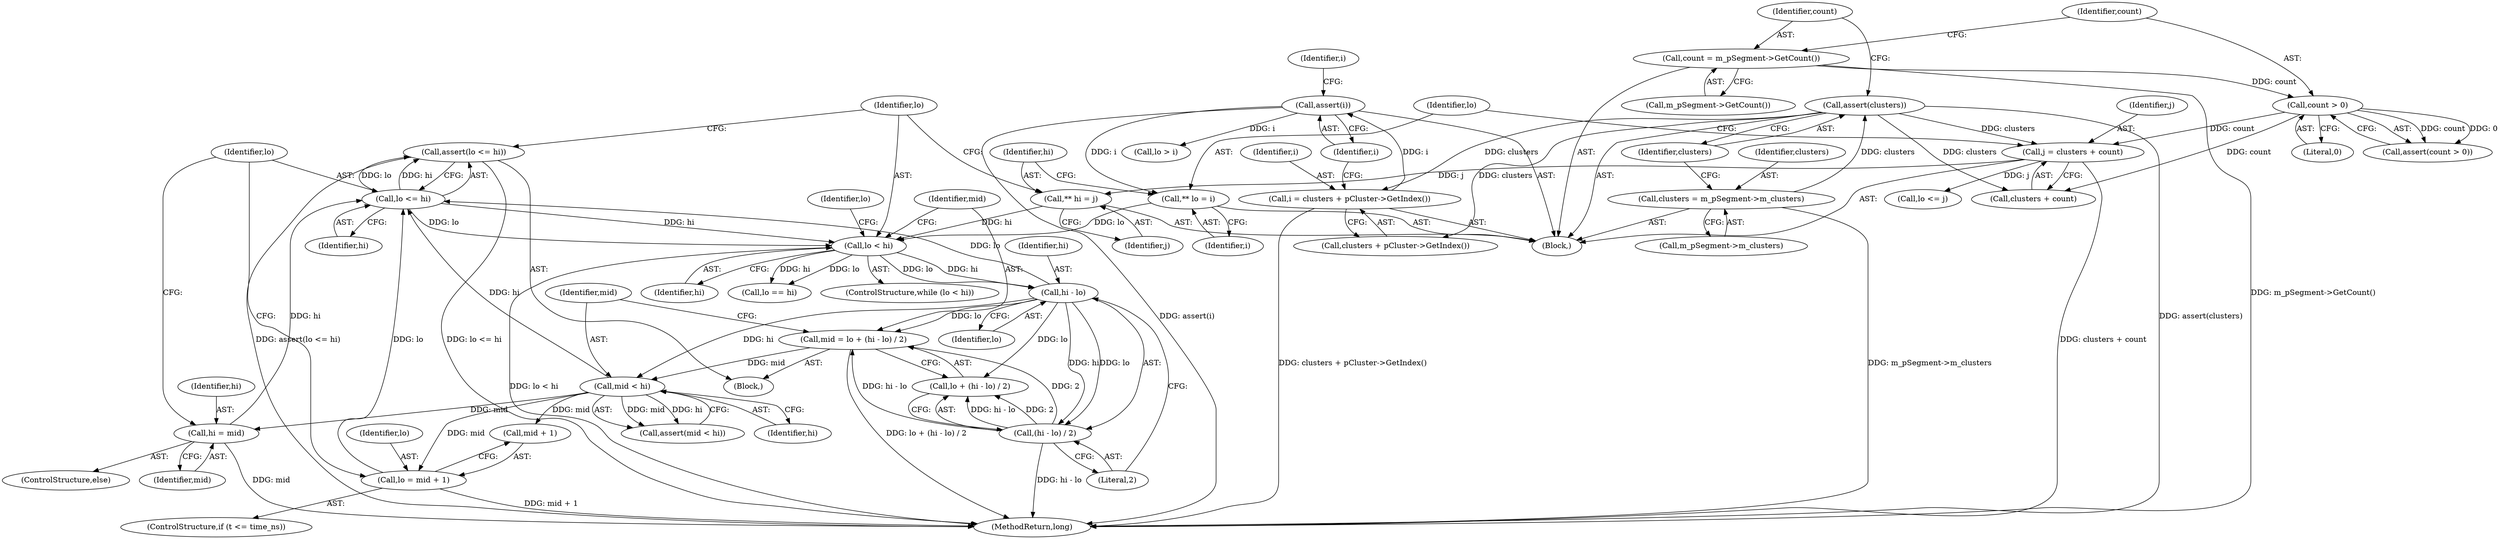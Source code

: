 digraph "0_Android_cc274e2abe8b2a6698a5c47d8aa4bb45f1f9538d_61@API" {
"1000230" [label="(Call,assert(lo <= hi))"];
"1000231" [label="(Call,lo <= hi)"];
"1000221" [label="(Call,lo = mid + 1)"];
"1000200" [label="(Call,mid < hi)"];
"1000190" [label="(Call,mid = lo + (hi - lo) / 2)"];
"1000195" [label="(Call,hi - lo)"];
"1000186" [label="(Call,lo < hi)"];
"1000178" [label="(Call,** lo = i)"];
"1000161" [label="(Call,assert(i))"];
"1000156" [label="(Call,i = clusters + pCluster->GetIndex())"];
"1000146" [label="(Call,assert(clusters))"];
"1000141" [label="(Call,clusters = m_pSegment->m_clusters)"];
"1000182" [label="(Call,** hi = j)"];
"1000172" [label="(Call,j = clusters + count)"];
"1000153" [label="(Call,count > 0)"];
"1000149" [label="(Call,count = m_pSegment->GetCount())"];
"1000194" [label="(Call,(hi - lo) / 2)"];
"1000227" [label="(Call,hi = mid)"];
"1000222" [label="(Identifier,lo)"];
"1000150" [label="(Identifier,count)"];
"1000231" [label="(Call,lo <= hi)"];
"1000162" [label="(Identifier,i)"];
"1000200" [label="(Call,mid < hi)"];
"1000180" [label="(Identifier,i)"];
"1000194" [label="(Call,(hi - lo) / 2)"];
"1000185" [label="(ControlStructure,while (lo < hi))"];
"1000153" [label="(Call,count > 0)"];
"1000226" [label="(ControlStructure,else)"];
"1000227" [label="(Call,hi = mid)"];
"1000232" [label="(Identifier,lo)"];
"1000179" [label="(Identifier,lo)"];
"1000143" [label="(Call,m_pSegment->m_clusters)"];
"1000229" [label="(Identifier,mid)"];
"1000198" [label="(Literal,2)"];
"1000235" [label="(Call,lo == hi)"];
"1000191" [label="(Identifier,mid)"];
"1000161" [label="(Call,assert(i))"];
"1000154" [label="(Identifier,count)"];
"1000158" [label="(Call,clusters + pCluster->GetIndex())"];
"1000243" [label="(Call,lo <= j)"];
"1000189" [label="(Block,)"];
"1000201" [label="(Identifier,mid)"];
"1000187" [label="(Identifier,lo)"];
"1000174" [label="(Call,clusters + count)"];
"1000155" [label="(Literal,0)"];
"1000178" [label="(Call,** lo = i)"];
"1000239" [label="(Call,lo > i)"];
"1000221" [label="(Call,lo = mid + 1)"];
"1000306" [label="(MethodReturn,long)"];
"1000166" [label="(Identifier,i)"];
"1000147" [label="(Identifier,clusters)"];
"1000186" [label="(Call,lo < hi)"];
"1000192" [label="(Call,lo + (hi - lo) / 2)"];
"1000233" [label="(Identifier,hi)"];
"1000151" [label="(Call,m_pSegment->GetCount())"];
"1000196" [label="(Identifier,hi)"];
"1000146" [label="(Call,assert(clusters))"];
"1000106" [label="(Block,)"];
"1000217" [label="(ControlStructure,if (t <= time_ns))"];
"1000236" [label="(Identifier,lo)"];
"1000157" [label="(Identifier,i)"];
"1000190" [label="(Call,mid = lo + (hi - lo) / 2)"];
"1000188" [label="(Identifier,hi)"];
"1000202" [label="(Identifier,hi)"];
"1000197" [label="(Identifier,lo)"];
"1000142" [label="(Identifier,clusters)"];
"1000199" [label="(Call,assert(mid < hi))"];
"1000149" [label="(Call,count = m_pSegment->GetCount())"];
"1000173" [label="(Identifier,j)"];
"1000182" [label="(Call,** hi = j)"];
"1000172" [label="(Call,j = clusters + count)"];
"1000184" [label="(Identifier,j)"];
"1000195" [label="(Call,hi - lo)"];
"1000156" [label="(Call,i = clusters + pCluster->GetIndex())"];
"1000141" [label="(Call,clusters = m_pSegment->m_clusters)"];
"1000230" [label="(Call,assert(lo <= hi))"];
"1000152" [label="(Call,assert(count > 0))"];
"1000183" [label="(Identifier,hi)"];
"1000223" [label="(Call,mid + 1)"];
"1000228" [label="(Identifier,hi)"];
"1000230" -> "1000189"  [label="AST: "];
"1000230" -> "1000231"  [label="CFG: "];
"1000231" -> "1000230"  [label="AST: "];
"1000187" -> "1000230"  [label="CFG: "];
"1000230" -> "1000306"  [label="DDG: lo <= hi"];
"1000230" -> "1000306"  [label="DDG: assert(lo <= hi)"];
"1000231" -> "1000230"  [label="DDG: lo"];
"1000231" -> "1000230"  [label="DDG: hi"];
"1000231" -> "1000233"  [label="CFG: "];
"1000232" -> "1000231"  [label="AST: "];
"1000233" -> "1000231"  [label="AST: "];
"1000231" -> "1000186"  [label="DDG: lo"];
"1000231" -> "1000186"  [label="DDG: hi"];
"1000221" -> "1000231"  [label="DDG: lo"];
"1000195" -> "1000231"  [label="DDG: lo"];
"1000227" -> "1000231"  [label="DDG: hi"];
"1000200" -> "1000231"  [label="DDG: hi"];
"1000221" -> "1000217"  [label="AST: "];
"1000221" -> "1000223"  [label="CFG: "];
"1000222" -> "1000221"  [label="AST: "];
"1000223" -> "1000221"  [label="AST: "];
"1000232" -> "1000221"  [label="CFG: "];
"1000221" -> "1000306"  [label="DDG: mid + 1"];
"1000200" -> "1000221"  [label="DDG: mid"];
"1000200" -> "1000199"  [label="AST: "];
"1000200" -> "1000202"  [label="CFG: "];
"1000201" -> "1000200"  [label="AST: "];
"1000202" -> "1000200"  [label="AST: "];
"1000199" -> "1000200"  [label="CFG: "];
"1000200" -> "1000199"  [label="DDG: mid"];
"1000200" -> "1000199"  [label="DDG: hi"];
"1000190" -> "1000200"  [label="DDG: mid"];
"1000195" -> "1000200"  [label="DDG: hi"];
"1000200" -> "1000223"  [label="DDG: mid"];
"1000200" -> "1000227"  [label="DDG: mid"];
"1000190" -> "1000189"  [label="AST: "];
"1000190" -> "1000192"  [label="CFG: "];
"1000191" -> "1000190"  [label="AST: "];
"1000192" -> "1000190"  [label="AST: "];
"1000201" -> "1000190"  [label="CFG: "];
"1000190" -> "1000306"  [label="DDG: lo + (hi - lo) / 2"];
"1000195" -> "1000190"  [label="DDG: lo"];
"1000194" -> "1000190"  [label="DDG: hi - lo"];
"1000194" -> "1000190"  [label="DDG: 2"];
"1000195" -> "1000194"  [label="AST: "];
"1000195" -> "1000197"  [label="CFG: "];
"1000196" -> "1000195"  [label="AST: "];
"1000197" -> "1000195"  [label="AST: "];
"1000198" -> "1000195"  [label="CFG: "];
"1000195" -> "1000192"  [label="DDG: lo"];
"1000195" -> "1000194"  [label="DDG: hi"];
"1000195" -> "1000194"  [label="DDG: lo"];
"1000186" -> "1000195"  [label="DDG: hi"];
"1000186" -> "1000195"  [label="DDG: lo"];
"1000186" -> "1000185"  [label="AST: "];
"1000186" -> "1000188"  [label="CFG: "];
"1000187" -> "1000186"  [label="AST: "];
"1000188" -> "1000186"  [label="AST: "];
"1000191" -> "1000186"  [label="CFG: "];
"1000236" -> "1000186"  [label="CFG: "];
"1000186" -> "1000306"  [label="DDG: lo < hi"];
"1000178" -> "1000186"  [label="DDG: lo"];
"1000182" -> "1000186"  [label="DDG: hi"];
"1000186" -> "1000235"  [label="DDG: lo"];
"1000186" -> "1000235"  [label="DDG: hi"];
"1000178" -> "1000106"  [label="AST: "];
"1000178" -> "1000180"  [label="CFG: "];
"1000179" -> "1000178"  [label="AST: "];
"1000180" -> "1000178"  [label="AST: "];
"1000183" -> "1000178"  [label="CFG: "];
"1000161" -> "1000178"  [label="DDG: i"];
"1000161" -> "1000106"  [label="AST: "];
"1000161" -> "1000162"  [label="CFG: "];
"1000162" -> "1000161"  [label="AST: "];
"1000166" -> "1000161"  [label="CFG: "];
"1000161" -> "1000306"  [label="DDG: assert(i)"];
"1000156" -> "1000161"  [label="DDG: i"];
"1000161" -> "1000239"  [label="DDG: i"];
"1000156" -> "1000106"  [label="AST: "];
"1000156" -> "1000158"  [label="CFG: "];
"1000157" -> "1000156"  [label="AST: "];
"1000158" -> "1000156"  [label="AST: "];
"1000162" -> "1000156"  [label="CFG: "];
"1000156" -> "1000306"  [label="DDG: clusters + pCluster->GetIndex()"];
"1000146" -> "1000156"  [label="DDG: clusters"];
"1000146" -> "1000106"  [label="AST: "];
"1000146" -> "1000147"  [label="CFG: "];
"1000147" -> "1000146"  [label="AST: "];
"1000150" -> "1000146"  [label="CFG: "];
"1000146" -> "1000306"  [label="DDG: assert(clusters)"];
"1000141" -> "1000146"  [label="DDG: clusters"];
"1000146" -> "1000158"  [label="DDG: clusters"];
"1000146" -> "1000172"  [label="DDG: clusters"];
"1000146" -> "1000174"  [label="DDG: clusters"];
"1000141" -> "1000106"  [label="AST: "];
"1000141" -> "1000143"  [label="CFG: "];
"1000142" -> "1000141"  [label="AST: "];
"1000143" -> "1000141"  [label="AST: "];
"1000147" -> "1000141"  [label="CFG: "];
"1000141" -> "1000306"  [label="DDG: m_pSegment->m_clusters"];
"1000182" -> "1000106"  [label="AST: "];
"1000182" -> "1000184"  [label="CFG: "];
"1000183" -> "1000182"  [label="AST: "];
"1000184" -> "1000182"  [label="AST: "];
"1000187" -> "1000182"  [label="CFG: "];
"1000172" -> "1000182"  [label="DDG: j"];
"1000172" -> "1000106"  [label="AST: "];
"1000172" -> "1000174"  [label="CFG: "];
"1000173" -> "1000172"  [label="AST: "];
"1000174" -> "1000172"  [label="AST: "];
"1000179" -> "1000172"  [label="CFG: "];
"1000172" -> "1000306"  [label="DDG: clusters + count"];
"1000153" -> "1000172"  [label="DDG: count"];
"1000172" -> "1000243"  [label="DDG: j"];
"1000153" -> "1000152"  [label="AST: "];
"1000153" -> "1000155"  [label="CFG: "];
"1000154" -> "1000153"  [label="AST: "];
"1000155" -> "1000153"  [label="AST: "];
"1000152" -> "1000153"  [label="CFG: "];
"1000153" -> "1000152"  [label="DDG: count"];
"1000153" -> "1000152"  [label="DDG: 0"];
"1000149" -> "1000153"  [label="DDG: count"];
"1000153" -> "1000174"  [label="DDG: count"];
"1000149" -> "1000106"  [label="AST: "];
"1000149" -> "1000151"  [label="CFG: "];
"1000150" -> "1000149"  [label="AST: "];
"1000151" -> "1000149"  [label="AST: "];
"1000154" -> "1000149"  [label="CFG: "];
"1000149" -> "1000306"  [label="DDG: m_pSegment->GetCount()"];
"1000194" -> "1000192"  [label="AST: "];
"1000194" -> "1000198"  [label="CFG: "];
"1000198" -> "1000194"  [label="AST: "];
"1000192" -> "1000194"  [label="CFG: "];
"1000194" -> "1000306"  [label="DDG: hi - lo"];
"1000194" -> "1000192"  [label="DDG: hi - lo"];
"1000194" -> "1000192"  [label="DDG: 2"];
"1000227" -> "1000226"  [label="AST: "];
"1000227" -> "1000229"  [label="CFG: "];
"1000228" -> "1000227"  [label="AST: "];
"1000229" -> "1000227"  [label="AST: "];
"1000232" -> "1000227"  [label="CFG: "];
"1000227" -> "1000306"  [label="DDG: mid"];
}
